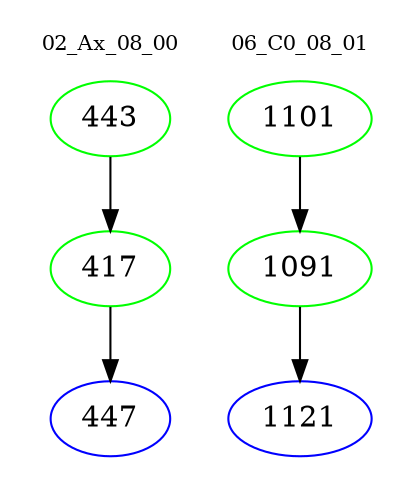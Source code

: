 digraph{
subgraph cluster_0 {
color = white
label = "02_Ax_08_00";
fontsize=10;
T0_443 [label="443", color="green"]
T0_443 -> T0_417 [color="black"]
T0_417 [label="417", color="green"]
T0_417 -> T0_447 [color="black"]
T0_447 [label="447", color="blue"]
}
subgraph cluster_1 {
color = white
label = "06_C0_08_01";
fontsize=10;
T1_1101 [label="1101", color="green"]
T1_1101 -> T1_1091 [color="black"]
T1_1091 [label="1091", color="green"]
T1_1091 -> T1_1121 [color="black"]
T1_1121 [label="1121", color="blue"]
}
}
